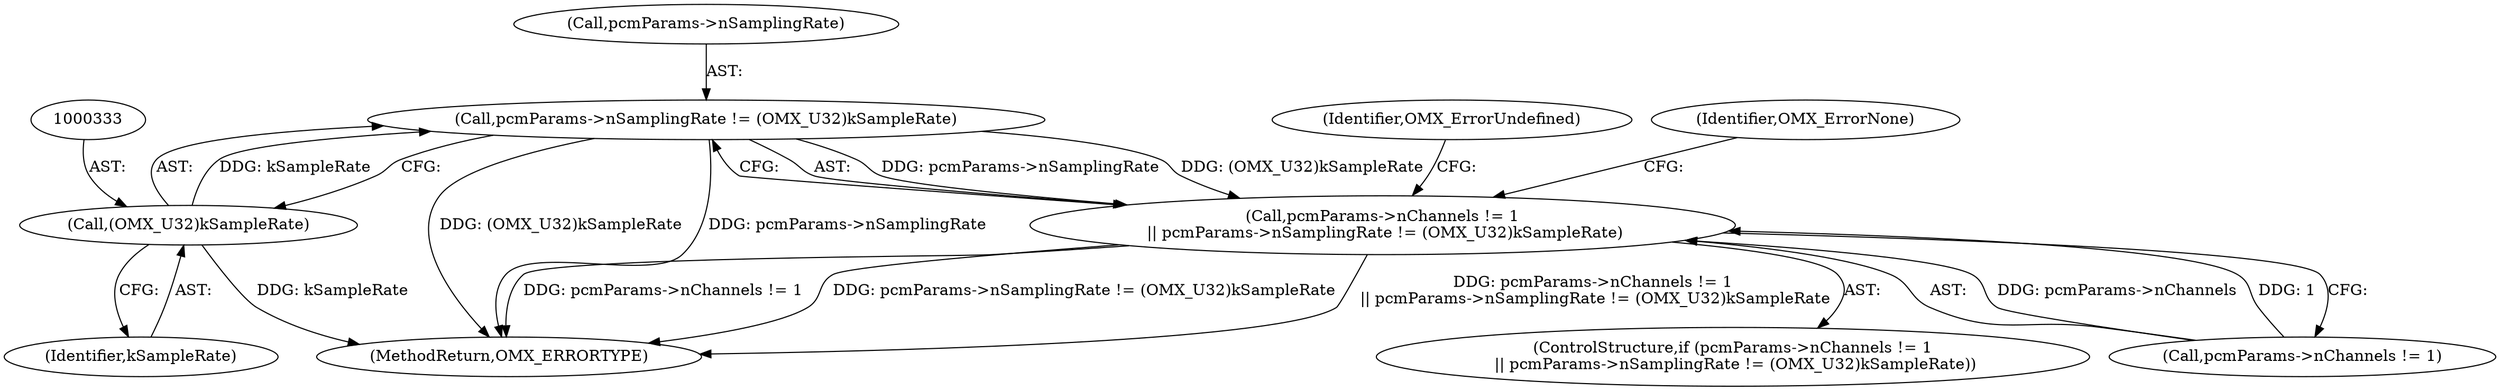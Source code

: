 digraph "0_Android_295c883fe3105b19bcd0f9e07d54c6b589fc5bff_11@pointer" {
"1000328" [label="(Call,pcmParams->nSamplingRate != (OMX_U32)kSampleRate)"];
"1000332" [label="(Call,(OMX_U32)kSampleRate)"];
"1000322" [label="(Call,pcmParams->nChannels != 1\n || pcmParams->nSamplingRate != (OMX_U32)kSampleRate)"];
"1000332" [label="(Call,(OMX_U32)kSampleRate)"];
"1000322" [label="(Call,pcmParams->nChannels != 1\n || pcmParams->nSamplingRate != (OMX_U32)kSampleRate)"];
"1000321" [label="(ControlStructure,if (pcmParams->nChannels != 1\n || pcmParams->nSamplingRate != (OMX_U32)kSampleRate))"];
"1000337" [label="(Identifier,OMX_ErrorUndefined)"];
"1000339" [label="(Identifier,OMX_ErrorNone)"];
"1000323" [label="(Call,pcmParams->nChannels != 1)"];
"1000345" [label="(MethodReturn,OMX_ERRORTYPE)"];
"1000334" [label="(Identifier,kSampleRate)"];
"1000328" [label="(Call,pcmParams->nSamplingRate != (OMX_U32)kSampleRate)"];
"1000329" [label="(Call,pcmParams->nSamplingRate)"];
"1000328" -> "1000322"  [label="AST: "];
"1000328" -> "1000332"  [label="CFG: "];
"1000329" -> "1000328"  [label="AST: "];
"1000332" -> "1000328"  [label="AST: "];
"1000322" -> "1000328"  [label="CFG: "];
"1000328" -> "1000345"  [label="DDG: (OMX_U32)kSampleRate"];
"1000328" -> "1000345"  [label="DDG: pcmParams->nSamplingRate"];
"1000328" -> "1000322"  [label="DDG: pcmParams->nSamplingRate"];
"1000328" -> "1000322"  [label="DDG: (OMX_U32)kSampleRate"];
"1000332" -> "1000328"  [label="DDG: kSampleRate"];
"1000332" -> "1000334"  [label="CFG: "];
"1000333" -> "1000332"  [label="AST: "];
"1000334" -> "1000332"  [label="AST: "];
"1000332" -> "1000345"  [label="DDG: kSampleRate"];
"1000322" -> "1000321"  [label="AST: "];
"1000322" -> "1000323"  [label="CFG: "];
"1000323" -> "1000322"  [label="AST: "];
"1000337" -> "1000322"  [label="CFG: "];
"1000339" -> "1000322"  [label="CFG: "];
"1000322" -> "1000345"  [label="DDG: pcmParams->nSamplingRate != (OMX_U32)kSampleRate"];
"1000322" -> "1000345"  [label="DDG: pcmParams->nChannels != 1\n || pcmParams->nSamplingRate != (OMX_U32)kSampleRate"];
"1000322" -> "1000345"  [label="DDG: pcmParams->nChannels != 1"];
"1000323" -> "1000322"  [label="DDG: pcmParams->nChannels"];
"1000323" -> "1000322"  [label="DDG: 1"];
}
